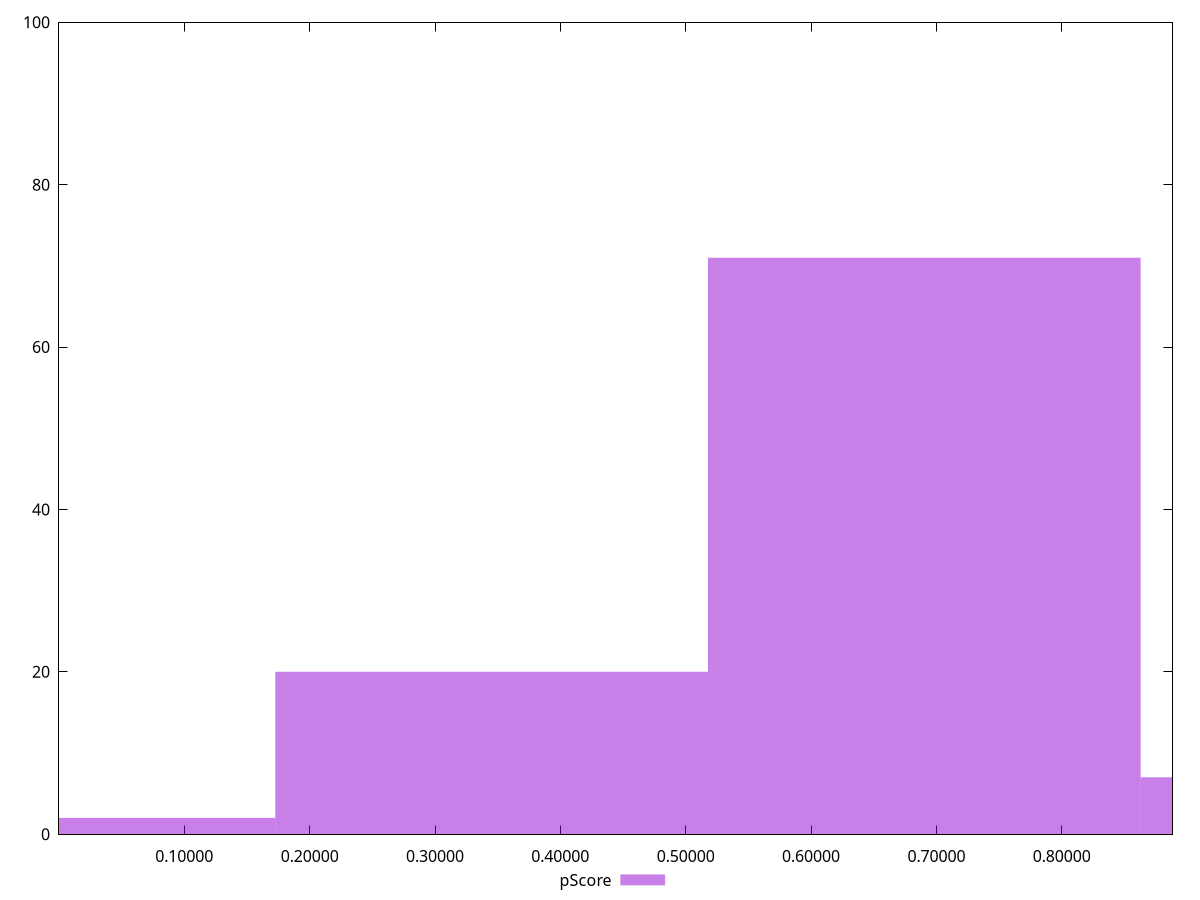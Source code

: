 reset

$pScore <<EOF
0.690292123857805 71
0.3451460619289025 20
1.0354381857867074 7
0 2
EOF

set key outside below
set boxwidth 0.3451460619289025
set xrange [0.00006007445898847941:0.8882986128235573]
set yrange [0:100]
set trange [0:100]
set style fill transparent solid 0.5 noborder
set terminal svg size 640, 490 enhanced background rgb 'white'
set output "reprap/estimated-input-latency/samples/pages+cached+noexternal+nomedia/pScore/histogram.svg"

plot $pScore title "pScore" with boxes

reset

